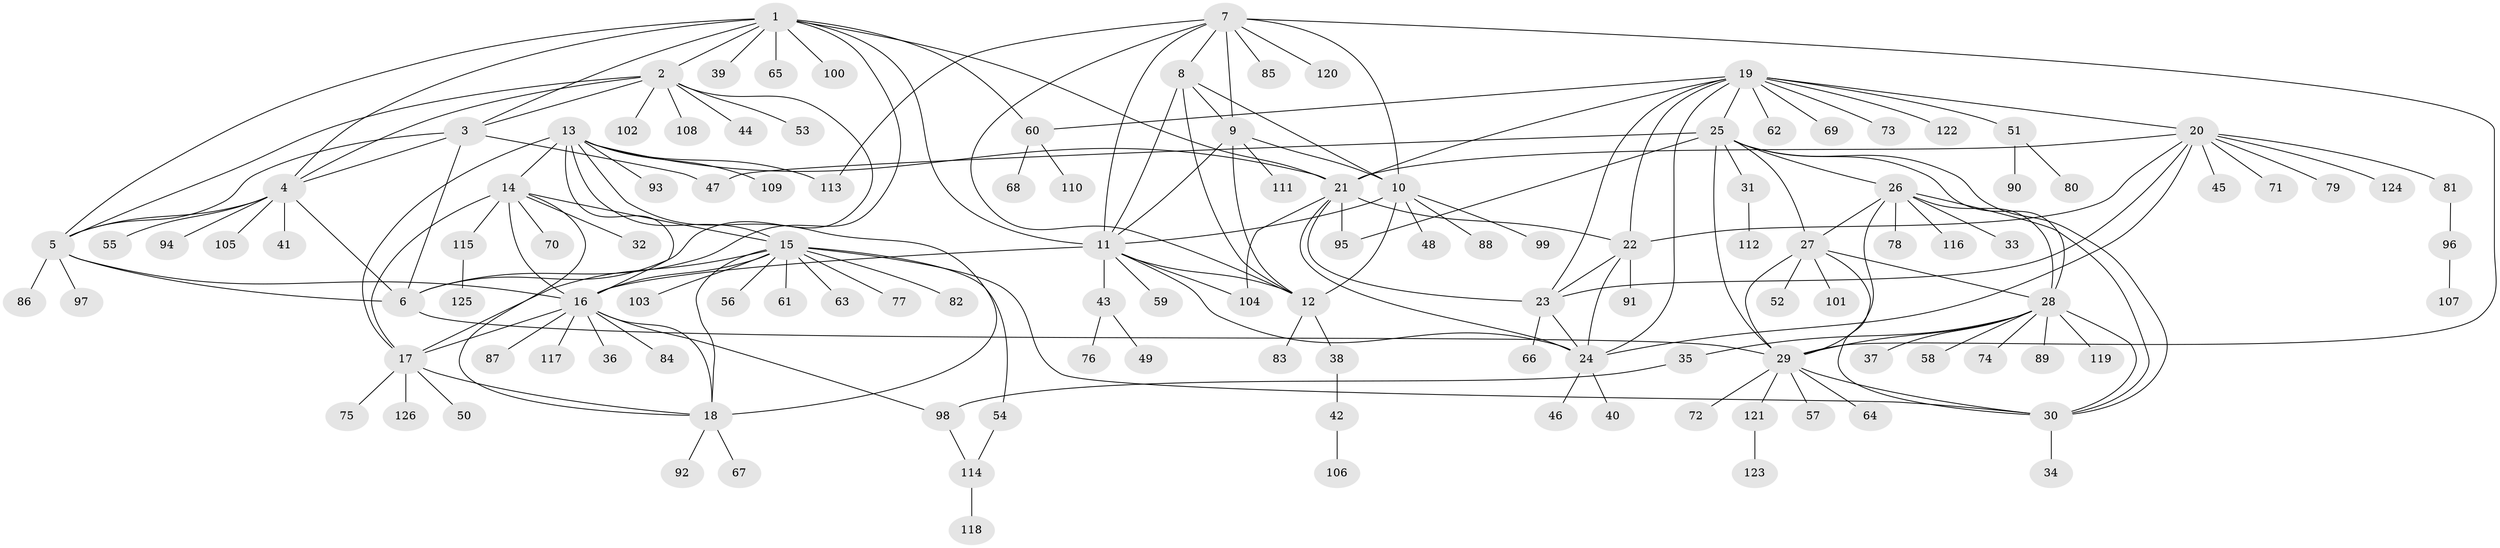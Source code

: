 // coarse degree distribution, {2: 0.06666666666666667, 3: 0.013333333333333334, 7: 0.013333333333333334, 13: 0.02666666666666667, 4: 0.013333333333333334, 8: 0.013333333333333334, 5: 0.013333333333333334, 1: 0.7866666666666666, 15: 0.013333333333333334, 12: 0.02666666666666667, 11: 0.013333333333333334}
// Generated by graph-tools (version 1.1) at 2025/57/03/04/25 21:57:39]
// undirected, 126 vertices, 188 edges
graph export_dot {
graph [start="1"]
  node [color=gray90,style=filled];
  1;
  2;
  3;
  4;
  5;
  6;
  7;
  8;
  9;
  10;
  11;
  12;
  13;
  14;
  15;
  16;
  17;
  18;
  19;
  20;
  21;
  22;
  23;
  24;
  25;
  26;
  27;
  28;
  29;
  30;
  31;
  32;
  33;
  34;
  35;
  36;
  37;
  38;
  39;
  40;
  41;
  42;
  43;
  44;
  45;
  46;
  47;
  48;
  49;
  50;
  51;
  52;
  53;
  54;
  55;
  56;
  57;
  58;
  59;
  60;
  61;
  62;
  63;
  64;
  65;
  66;
  67;
  68;
  69;
  70;
  71;
  72;
  73;
  74;
  75;
  76;
  77;
  78;
  79;
  80;
  81;
  82;
  83;
  84;
  85;
  86;
  87;
  88;
  89;
  90;
  91;
  92;
  93;
  94;
  95;
  96;
  97;
  98;
  99;
  100;
  101;
  102;
  103;
  104;
  105;
  106;
  107;
  108;
  109;
  110;
  111;
  112;
  113;
  114;
  115;
  116;
  117;
  118;
  119;
  120;
  121;
  122;
  123;
  124;
  125;
  126;
  1 -- 2;
  1 -- 3;
  1 -- 4;
  1 -- 5;
  1 -- 6;
  1 -- 11;
  1 -- 21;
  1 -- 39;
  1 -- 60;
  1 -- 65;
  1 -- 100;
  2 -- 3;
  2 -- 4;
  2 -- 5;
  2 -- 6;
  2 -- 44;
  2 -- 53;
  2 -- 102;
  2 -- 108;
  3 -- 4;
  3 -- 5;
  3 -- 6;
  3 -- 47;
  4 -- 5;
  4 -- 6;
  4 -- 41;
  4 -- 55;
  4 -- 94;
  4 -- 105;
  5 -- 6;
  5 -- 16;
  5 -- 86;
  5 -- 97;
  6 -- 29;
  7 -- 8;
  7 -- 9;
  7 -- 10;
  7 -- 11;
  7 -- 12;
  7 -- 29;
  7 -- 85;
  7 -- 113;
  7 -- 120;
  8 -- 9;
  8 -- 10;
  8 -- 11;
  8 -- 12;
  9 -- 10;
  9 -- 11;
  9 -- 12;
  9 -- 111;
  10 -- 11;
  10 -- 12;
  10 -- 48;
  10 -- 88;
  10 -- 99;
  11 -- 12;
  11 -- 16;
  11 -- 24;
  11 -- 43;
  11 -- 59;
  11 -- 104;
  12 -- 38;
  12 -- 83;
  13 -- 14;
  13 -- 15;
  13 -- 16;
  13 -- 17;
  13 -- 18;
  13 -- 21;
  13 -- 93;
  13 -- 109;
  13 -- 113;
  14 -- 15;
  14 -- 16;
  14 -- 17;
  14 -- 18;
  14 -- 32;
  14 -- 70;
  14 -- 115;
  15 -- 16;
  15 -- 17;
  15 -- 18;
  15 -- 30;
  15 -- 54;
  15 -- 56;
  15 -- 61;
  15 -- 63;
  15 -- 77;
  15 -- 82;
  15 -- 103;
  16 -- 17;
  16 -- 18;
  16 -- 36;
  16 -- 84;
  16 -- 87;
  16 -- 98;
  16 -- 117;
  17 -- 18;
  17 -- 50;
  17 -- 75;
  17 -- 126;
  18 -- 67;
  18 -- 92;
  19 -- 20;
  19 -- 21;
  19 -- 22;
  19 -- 23;
  19 -- 24;
  19 -- 25;
  19 -- 51;
  19 -- 60;
  19 -- 62;
  19 -- 69;
  19 -- 73;
  19 -- 122;
  20 -- 21;
  20 -- 22;
  20 -- 23;
  20 -- 24;
  20 -- 45;
  20 -- 71;
  20 -- 79;
  20 -- 81;
  20 -- 124;
  21 -- 22;
  21 -- 23;
  21 -- 24;
  21 -- 95;
  21 -- 104;
  22 -- 23;
  22 -- 24;
  22 -- 91;
  23 -- 24;
  23 -- 66;
  24 -- 40;
  24 -- 46;
  25 -- 26;
  25 -- 27;
  25 -- 28;
  25 -- 29;
  25 -- 30;
  25 -- 31;
  25 -- 47;
  25 -- 95;
  26 -- 27;
  26 -- 28;
  26 -- 29;
  26 -- 30;
  26 -- 33;
  26 -- 78;
  26 -- 116;
  27 -- 28;
  27 -- 29;
  27 -- 30;
  27 -- 52;
  27 -- 101;
  28 -- 29;
  28 -- 30;
  28 -- 35;
  28 -- 37;
  28 -- 58;
  28 -- 74;
  28 -- 89;
  28 -- 119;
  29 -- 30;
  29 -- 57;
  29 -- 64;
  29 -- 72;
  29 -- 121;
  30 -- 34;
  31 -- 112;
  35 -- 98;
  38 -- 42;
  42 -- 106;
  43 -- 49;
  43 -- 76;
  51 -- 80;
  51 -- 90;
  54 -- 114;
  60 -- 68;
  60 -- 110;
  81 -- 96;
  96 -- 107;
  98 -- 114;
  114 -- 118;
  115 -- 125;
  121 -- 123;
}
